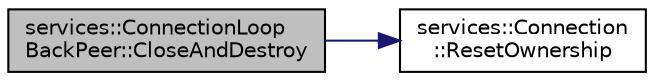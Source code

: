 digraph "services::ConnectionLoopBackPeer::CloseAndDestroy"
{
 // INTERACTIVE_SVG=YES
  edge [fontname="Helvetica",fontsize="10",labelfontname="Helvetica",labelfontsize="10"];
  node [fontname="Helvetica",fontsize="10",shape=record];
  rankdir="LR";
  Node16 [label="services::ConnectionLoop\lBackPeer::CloseAndDestroy",height=0.2,width=0.4,color="black", fillcolor="grey75", style="filled", fontcolor="black"];
  Node16 -> Node17 [color="midnightblue",fontsize="10",style="solid",fontname="Helvetica"];
  Node17 [label="services::Connection\l::ResetOwnership",height=0.2,width=0.4,color="black", fillcolor="white", style="filled",URL="$d0/dde/classservices_1_1_connection.html#ae93c3fdf056fd6e66613fd384a365fde"];
}
